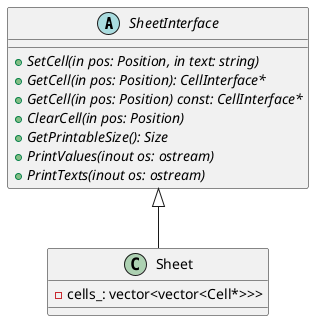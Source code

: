 
@startuml

abstract class SheetInterface {
    +{abstract} SetCell(in pos: Position, in text: string)
    +{abstract} GetCell(in pos: Position): CellInterface*
    +{abstract} GetCell(in pos: Position) const: CellInterface*
    +{abstract} ClearCell(in pos: Position)
    +{abstract} GetPrintableSize(): Size
    +{abstract} PrintValues(inout os: ostream)
    +{abstract} PrintTexts(inout os: ostream)
}

class Sheet {
    -cells_: vector<vector<Cell*>>>
}

class Sheet extends SheetInterface

@enduml
